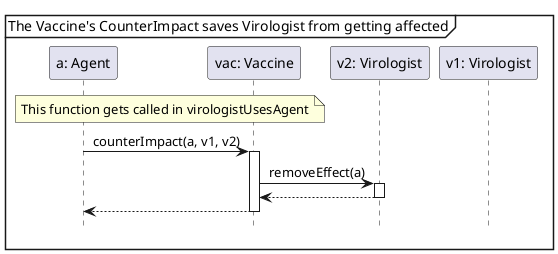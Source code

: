 @startuml
'https://plantuml.com/sequence-diagram
hide footbox
skinparam sequenceMessageAlign center
mainframe The Vaccine's CounterImpact saves Virologist from getting affected

participant "a: Agent" as a
participant "vac: Vaccine" as vac
participant "v2: Virologist" as v2
participant "v1: Virologist" as v1

note over a, vac : This function gets called in virologistUsesAgent
a -> vac ++: counterImpact(a, v1, v2)
    vac -> v2++: removeEffect(a)
    return
return

@enduml